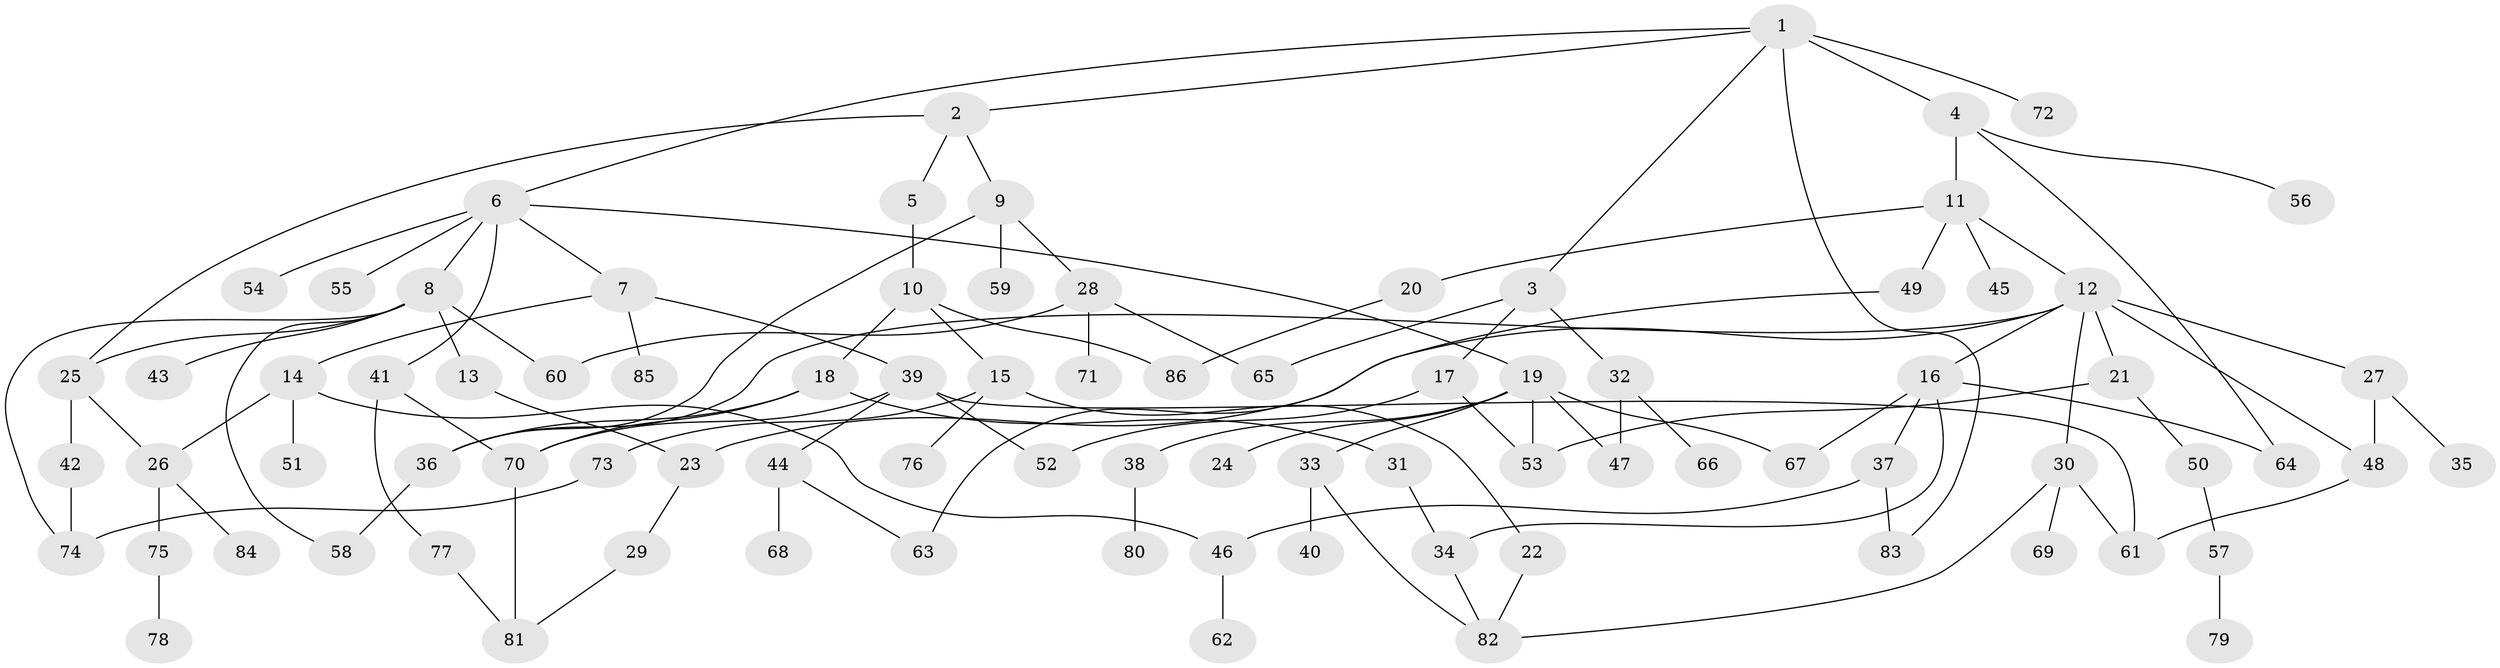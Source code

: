 // Generated by graph-tools (version 1.1) at 2025/01/03/09/25 03:01:00]
// undirected, 86 vertices, 116 edges
graph export_dot {
graph [start="1"]
  node [color=gray90,style=filled];
  1;
  2;
  3;
  4;
  5;
  6;
  7;
  8;
  9;
  10;
  11;
  12;
  13;
  14;
  15;
  16;
  17;
  18;
  19;
  20;
  21;
  22;
  23;
  24;
  25;
  26;
  27;
  28;
  29;
  30;
  31;
  32;
  33;
  34;
  35;
  36;
  37;
  38;
  39;
  40;
  41;
  42;
  43;
  44;
  45;
  46;
  47;
  48;
  49;
  50;
  51;
  52;
  53;
  54;
  55;
  56;
  57;
  58;
  59;
  60;
  61;
  62;
  63;
  64;
  65;
  66;
  67;
  68;
  69;
  70;
  71;
  72;
  73;
  74;
  75;
  76;
  77;
  78;
  79;
  80;
  81;
  82;
  83;
  84;
  85;
  86;
  1 -- 2;
  1 -- 3;
  1 -- 4;
  1 -- 6;
  1 -- 72;
  1 -- 83;
  2 -- 5;
  2 -- 9;
  2 -- 25;
  3 -- 17;
  3 -- 32;
  3 -- 65;
  4 -- 11;
  4 -- 56;
  4 -- 64;
  5 -- 10;
  6 -- 7;
  6 -- 8;
  6 -- 19;
  6 -- 41;
  6 -- 54;
  6 -- 55;
  7 -- 14;
  7 -- 39;
  7 -- 85;
  8 -- 13;
  8 -- 43;
  8 -- 60;
  8 -- 58;
  8 -- 25;
  8 -- 74;
  9 -- 28;
  9 -- 59;
  9 -- 36;
  10 -- 15;
  10 -- 18;
  10 -- 86;
  11 -- 12;
  11 -- 20;
  11 -- 45;
  11 -- 49;
  12 -- 16;
  12 -- 21;
  12 -- 27;
  12 -- 30;
  12 -- 36;
  12 -- 23;
  12 -- 48;
  13 -- 23;
  14 -- 51;
  14 -- 26;
  14 -- 46;
  15 -- 22;
  15 -- 73;
  15 -- 76;
  16 -- 37;
  16 -- 67;
  16 -- 34;
  16 -- 64;
  17 -- 52;
  17 -- 53;
  18 -- 31;
  18 -- 70;
  18 -- 36;
  19 -- 24;
  19 -- 33;
  19 -- 38;
  19 -- 47;
  19 -- 67;
  19 -- 53;
  20 -- 86;
  21 -- 50;
  21 -- 53;
  22 -- 82;
  23 -- 29;
  25 -- 26;
  25 -- 42;
  26 -- 75;
  26 -- 84;
  27 -- 35;
  27 -- 48;
  28 -- 71;
  28 -- 65;
  28 -- 60;
  29 -- 81;
  30 -- 61;
  30 -- 69;
  30 -- 82;
  31 -- 34;
  32 -- 47;
  32 -- 66;
  33 -- 40;
  33 -- 82;
  34 -- 82;
  36 -- 58;
  37 -- 46;
  37 -- 83;
  38 -- 80;
  39 -- 44;
  39 -- 52;
  39 -- 61;
  39 -- 70;
  41 -- 77;
  41 -- 70;
  42 -- 74;
  44 -- 63;
  44 -- 68;
  46 -- 62;
  48 -- 61;
  49 -- 63;
  50 -- 57;
  57 -- 79;
  70 -- 81;
  73 -- 74;
  75 -- 78;
  77 -- 81;
}
